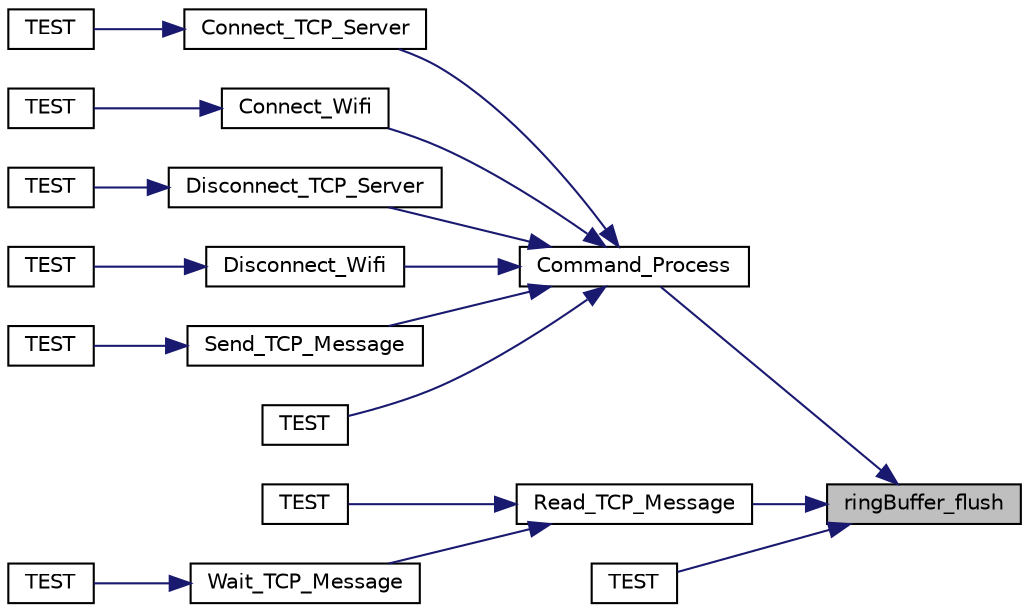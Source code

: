 digraph "ringBuffer_flush"
{
 // LATEX_PDF_SIZE
  edge [fontname="Helvetica",fontsize="10",labelfontname="Helvetica",labelfontsize="10"];
  node [fontname="Helvetica",fontsize="10",shape=record];
  rankdir="RL";
  Node1 [label="ringBuffer_flush",height=0.2,width=0.4,color="black", fillcolor="grey75", style="filled", fontcolor="black",tooltip="Clear the ring buffer."];
  Node1 -> Node2 [dir="back",color="midnightblue",fontsize="10",style="solid",fontname="Helvetica"];
  Node2 [label="Command_Process",height=0.2,width=0.4,color="black", fillcolor="white", style="filled",URL="$esp8266_8c.html#a4d865414cc80220c97d3056c9fad2516",tooltip="This function handles AT commands and waits the messages expected from the ESP8266."];
  Node2 -> Node3 [dir="back",color="midnightblue",fontsize="10",style="solid",fontname="Helvetica"];
  Node3 [label="Connect_TCP_Server",height=0.2,width=0.4,color="black", fillcolor="white", style="filled",URL="$esp8266_8c.html#ad810f4d87d439daecfddf19de67410b1",tooltip="This function handles AT commands to connect TCP server."];
  Node3 -> Node4 [dir="back",color="midnightblue",fontsize="10",style="solid",fontname="Helvetica"];
  Node4 [label="TEST",height=0.2,width=0.4,color="black", fillcolor="white", style="filled",URL="$tests_8cpp.html#a6517483a82fd3d30077e992d167b9894",tooltip=" "];
  Node2 -> Node5 [dir="back",color="midnightblue",fontsize="10",style="solid",fontname="Helvetica"];
  Node5 [label="Connect_Wifi",height=0.2,width=0.4,color="black", fillcolor="white", style="filled",URL="$esp8266_8c.html#a0dc42539f669956367c0fb2b7ea6f46b",tooltip="This function handles AT commands to connect the wifi."];
  Node5 -> Node6 [dir="back",color="midnightblue",fontsize="10",style="solid",fontname="Helvetica"];
  Node6 [label="TEST",height=0.2,width=0.4,color="black", fillcolor="white", style="filled",URL="$tests_8cpp.html#a6ee6f9cf08a99443722154d02a685f6e",tooltip=" "];
  Node2 -> Node7 [dir="back",color="midnightblue",fontsize="10",style="solid",fontname="Helvetica"];
  Node7 [label="Disconnect_TCP_Server",height=0.2,width=0.4,color="black", fillcolor="white", style="filled",URL="$esp8266_8c.html#ad97672526ad11bc5060d6c588f750a43",tooltip="This function handles AT commands to disconnect TCP server."];
  Node7 -> Node8 [dir="back",color="midnightblue",fontsize="10",style="solid",fontname="Helvetica"];
  Node8 [label="TEST",height=0.2,width=0.4,color="black", fillcolor="white", style="filled",URL="$tests_8cpp.html#a1a747b701fd2ddb10d8eca76baf2a67e",tooltip=" "];
  Node2 -> Node9 [dir="back",color="midnightblue",fontsize="10",style="solid",fontname="Helvetica"];
  Node9 [label="Disconnect_Wifi",height=0.2,width=0.4,color="black", fillcolor="white", style="filled",URL="$esp8266_8c.html#ab2579deb2efa08ed403c4b40a06f8090",tooltip="This function handles AT commands to disconnect the wifi."];
  Node9 -> Node10 [dir="back",color="midnightblue",fontsize="10",style="solid",fontname="Helvetica"];
  Node10 [label="TEST",height=0.2,width=0.4,color="black", fillcolor="white", style="filled",URL="$tests_8cpp.html#a815bdb1dfa6d0062486342c952bde6c9",tooltip=" "];
  Node2 -> Node11 [dir="back",color="midnightblue",fontsize="10",style="solid",fontname="Helvetica"];
  Node11 [label="Send_TCP_Message",height=0.2,width=0.4,color="black", fillcolor="white", style="filled",URL="$esp8266_8c.html#ab1f83ced07fa2a3a6ea6a84c51efb900",tooltip="This function handles AT commands to send messages over TCP/IP."];
  Node11 -> Node12 [dir="back",color="midnightblue",fontsize="10",style="solid",fontname="Helvetica"];
  Node12 [label="TEST",height=0.2,width=0.4,color="black", fillcolor="white", style="filled",URL="$tests_8cpp.html#a395fd7ef412a7efc0417e29bdadb0f43",tooltip=" "];
  Node2 -> Node13 [dir="back",color="midnightblue",fontsize="10",style="solid",fontname="Helvetica"];
  Node13 [label="TEST",height=0.2,width=0.4,color="black", fillcolor="white", style="filled",URL="$tests_8cpp.html#a8795470a7403d854fc3daf2f0da9507e",tooltip=" "];
  Node1 -> Node14 [dir="back",color="midnightblue",fontsize="10",style="solid",fontname="Helvetica"];
  Node14 [label="Read_TCP_Message",height=0.2,width=0.4,color="black", fillcolor="white", style="filled",URL="$esp8266_8c.html#a2bbfbb7c39910013ebaf38d3212235fa",tooltip="This function reads message if there is a message in the buffer received from the TCP/IP server."];
  Node14 -> Node15 [dir="back",color="midnightblue",fontsize="10",style="solid",fontname="Helvetica"];
  Node15 [label="TEST",height=0.2,width=0.4,color="black", fillcolor="white", style="filled",URL="$tests_8cpp.html#aae2c722f7fabb93a23a60da97b2f0c4d",tooltip=" "];
  Node14 -> Node16 [dir="back",color="midnightblue",fontsize="10",style="solid",fontname="Helvetica"];
  Node16 [label="Wait_TCP_Message",height=0.2,width=0.4,color="black", fillcolor="white", style="filled",URL="$esp8266_8c.html#a28eb50508c0dfaf024ae0fd3f4f372ab",tooltip="This function waits for a message during the timeout."];
  Node16 -> Node17 [dir="back",color="midnightblue",fontsize="10",style="solid",fontname="Helvetica"];
  Node17 [label="TEST",height=0.2,width=0.4,color="black", fillcolor="white", style="filled",URL="$tests_8cpp.html#a394cf68c7d6c1f8a83795516124383cc",tooltip=" "];
  Node1 -> Node18 [dir="back",color="midnightblue",fontsize="10",style="solid",fontname="Helvetica"];
  Node18 [label="TEST",height=0.2,width=0.4,color="black", fillcolor="white", style="filled",URL="$tests_8cpp.html#ac1872f2563af3286841cc414d4063bf3",tooltip=" "];
}
